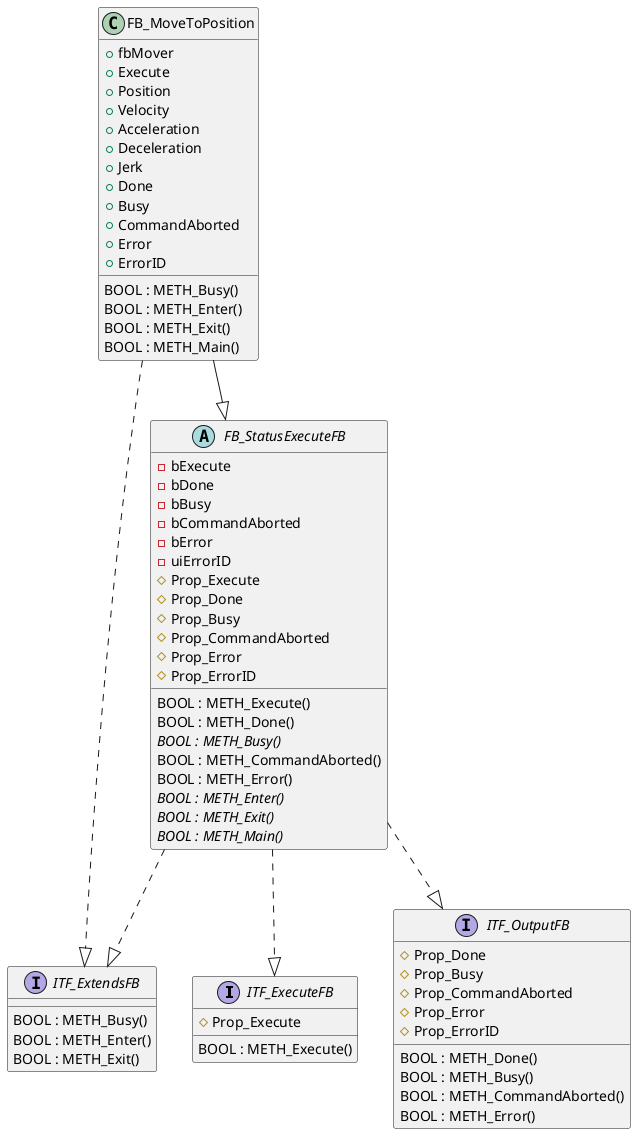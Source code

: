 @startuml FB_MoveToPosition
interface ITF_ExecuteFB{
    # Prop_Execute
    BOOL : METH_Execute()
}

interface ITF_OutputFB{
    # Prop_Done
    # Prop_Busy
    # Prop_CommandAborted
    # Prop_Error
    # Prop_ErrorID
    BOOL : METH_Done()
    BOOL : METH_Busy()
    BOOL : METH_CommandAborted()
    BOOL : METH_Error()
}

interface ITF_ExtendsFB{
    BOOL : METH_Busy()
    BOOL : METH_Enter()
    BOOL : METH_Exit()
}

abstract FB_StatusExecuteFB{
    - bExecute
    - bDone
    - bBusy
    - bCommandAborted
    - bError
    - uiErrorID
    # Prop_Execute
    BOOL : METH_Execute()
    # Prop_Done
    # Prop_Busy
    # Prop_CommandAborted
    # Prop_Error
    # Prop_ErrorID
    BOOL : METH_Done()
    {Abstract} BOOL : METH_Busy()
    BOOL : METH_CommandAborted()
    BOOL : METH_Error()
    {Abstract} BOOL : METH_Enter()
    {Abstract} BOOL : METH_Exit()
    {Abstract} BOOL : METH_Main()
}

class FB_MoveToPosition{
    + fbMover
    + Execute
    + Position
    + Velocity
    + Acceleration
    + Deceleration
    + Jerk
    + Done
    + Busy
    + CommandAborted
    + Error
    + ErrorID
    BOOL : METH_Busy()
    BOOL : METH_Enter()
    BOOL : METH_Exit()
    BOOL : METH_Main()
}

FB_StatusExecuteFB ..|> ITF_OutputFB
FB_StatusExecuteFB ..|> ITF_ExecuteFB
FB_StatusExecuteFB ..|> ITF_ExtendsFB
FB_MoveToPosition ..|> ITF_ExtendsFB
FB_MoveToPosition --|> FB_StatusExecuteFB
@enduml

